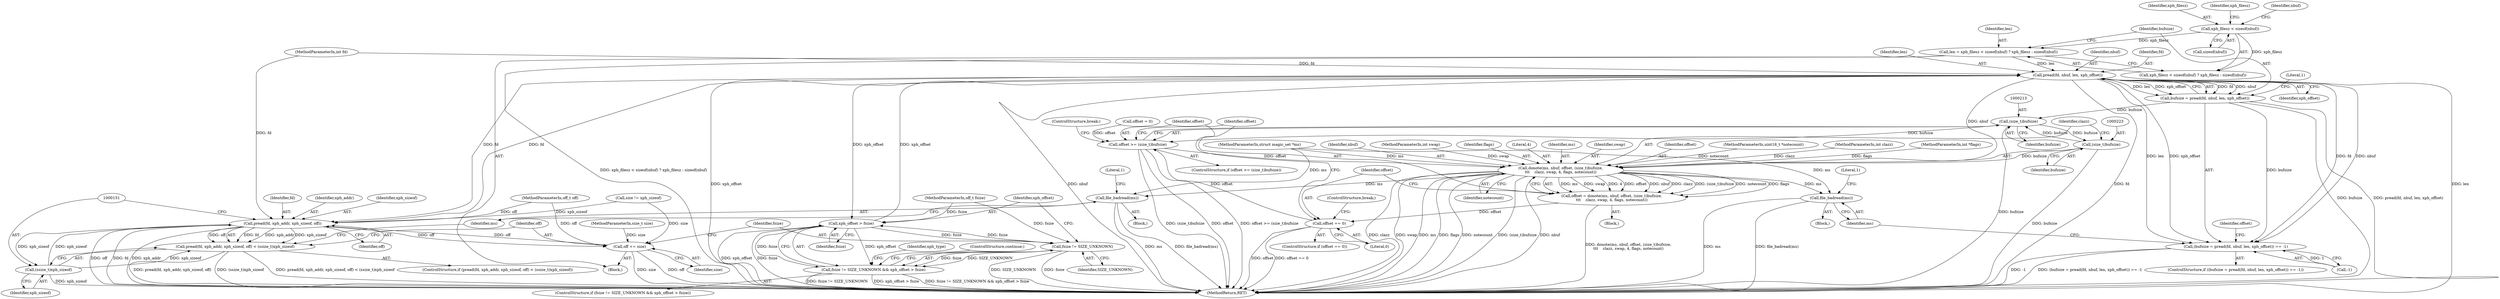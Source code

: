 digraph "0_file_ce90e05774dd77d86cfc8dfa6da57b32816841c4_3@API" {
"1000177" [label="(Call,len = xph_filesz < sizeof(nbuf) ? xph_filesz : sizeof(nbuf))"];
"1000180" [label="(Call,xph_filesz < sizeof(nbuf))"];
"1000191" [label="(Call,pread(fd, nbuf, len, xph_offset))"];
"1000145" [label="(Call,pread(fd, xph_addr, xph_sizeof, off))"];
"1000144" [label="(Call,pread(fd, xph_addr, xph_sizeof, off) < (ssize_t)xph_sizeof)"];
"1000150" [label="(Call,(ssize_t)xph_sizeof)"];
"1000159" [label="(Call,off += size)"];
"1000167" [label="(Call,xph_offset > fsize)"];
"1000164" [label="(Call,fsize != SIZE_UNKNOWN)"];
"1000163" [label="(Call,fsize != SIZE_UNKNOWN && xph_offset > fsize)"];
"1000188" [label="(Call,(bufsize = pread(fd, nbuf, len, xph_offset)) == -1)"];
"1000189" [label="(Call,bufsize = pread(fd, nbuf, len, xph_offset))"];
"1000212" [label="(Call,(size_t)bufsize)"];
"1000210" [label="(Call,offset >= (size_t)bufsize)"];
"1000218" [label="(Call,donote(ms, nbuf, offset, (size_t)bufsize,\n\t\t\t    clazz, swap, 4, flags, notecount))"];
"1000154" [label="(Call,file_badread(ms))"];
"1000199" [label="(Call,file_badread(ms))"];
"1000216" [label="(Call,offset = donote(ms, nbuf, offset, (size_t)bufsize,\n\t\t\t    clazz, swap, 4, flags, notecount))"];
"1000231" [label="(Call,offset == 0)"];
"1000222" [label="(Call,(size_t)bufsize)"];
"1000204" [label="(Call,offset = 0)"];
"1000161" [label="(Identifier,size)"];
"1000191" [label="(Call,pread(fd, nbuf, len, xph_offset))"];
"1000149" [label="(Identifier,off)"];
"1000217" [label="(Identifier,offset)"];
"1000153" [label="(Block,)"];
"1000180" [label="(Call,xph_filesz < sizeof(nbuf))"];
"1000194" [label="(Identifier,len)"];
"1000198" [label="(Block,)"];
"1000146" [label="(Identifier,fd)"];
"1000144" [label="(Call,pread(fd, xph_addr, xph_sizeof, off) < (ssize_t)xph_sizeof)"];
"1000150" [label="(Call,(ssize_t)xph_sizeof)"];
"1000228" [label="(Identifier,flags)"];
"1000145" [label="(Call,pread(fd, xph_addr, xph_sizeof, off))"];
"1000154" [label="(Call,file_badread(ms))"];
"1000181" [label="(Identifier,xph_filesz)"];
"1000190" [label="(Identifier,bufsize)"];
"1000147" [label="(Identifier,xph_addr)"];
"1000237" [label="(MethodReturn,RET)"];
"1000227" [label="(Literal,4)"];
"1000165" [label="(Identifier,fsize)"];
"1000159" [label="(Call,off += size)"];
"1000193" [label="(Identifier,nbuf)"];
"1000216" [label="(Call,offset = donote(ms, nbuf, offset, (size_t)bufsize,\n\t\t\t    clazz, swap, 4, flags, notecount))"];
"1000219" [label="(Identifier,ms)"];
"1000177" [label="(Call,len = xph_filesz < sizeof(nbuf) ? xph_filesz : sizeof(nbuf))"];
"1000224" [label="(Identifier,bufsize)"];
"1000167" [label="(Call,xph_offset > fsize)"];
"1000188" [label="(Call,(bufsize = pread(fd, nbuf, len, xph_offset)) == -1)"];
"1000199" [label="(Call,file_badread(ms))"];
"1000192" [label="(Identifier,fd)"];
"1000226" [label="(Identifier,swap)"];
"1000208" [label="(Block,)"];
"1000171" [label="(ControlStructure,continue;)"];
"1000215" [label="(ControlStructure,break;)"];
"1000230" [label="(ControlStructure,if (offset == 0))"];
"1000166" [label="(Identifier,SIZE_UNKNOWN)"];
"1000174" [label="(Identifier,xph_type)"];
"1000212" [label="(Call,(size_t)bufsize)"];
"1000196" [label="(Call,-1)"];
"1000225" [label="(Identifier,clazz)"];
"1000160" [label="(Identifier,off)"];
"1000195" [label="(Identifier,xph_offset)"];
"1000234" [label="(ControlStructure,break;)"];
"1000182" [label="(Call,sizeof(nbuf))"];
"1000218" [label="(Call,donote(ms, nbuf, offset, (size_t)bufsize,\n\t\t\t    clazz, swap, 4, flags, notecount))"];
"1000122" [label="(Call,size != xph_sizeof)"];
"1000179" [label="(Call,xph_filesz < sizeof(nbuf) ? xph_filesz : sizeof(nbuf))"];
"1000189" [label="(Call,bufsize = pread(fd, nbuf, len, xph_offset))"];
"1000214" [label="(Identifier,bufsize)"];
"1000205" [label="(Identifier,offset)"];
"1000221" [label="(Identifier,offset)"];
"1000110" [label="(MethodParameterIn,size_t size)"];
"1000187" [label="(ControlStructure,if ((bufsize = pread(fd, nbuf, len, xph_offset)) == -1))"];
"1000148" [label="(Identifier,xph_sizeof)"];
"1000162" [label="(ControlStructure,if (fsize != SIZE_UNKNOWN && xph_offset > fsize))"];
"1000184" [label="(Identifier,xph_filesz)"];
"1000211" [label="(Identifier,offset)"];
"1000231" [label="(Call,offset == 0)"];
"1000113" [label="(MethodParameterIn,uint16_t *notecount)"];
"1000142" [label="(Block,)"];
"1000169" [label="(Identifier,fsize)"];
"1000233" [label="(Literal,0)"];
"1000143" [label="(ControlStructure,if (pread(fd, xph_addr, xph_sizeof, off) < (ssize_t)xph_sizeof))"];
"1000186" [label="(Identifier,nbuf)"];
"1000105" [label="(MethodParameterIn,int clazz)"];
"1000107" [label="(MethodParameterIn,int fd)"];
"1000232" [label="(Identifier,offset)"];
"1000197" [label="(Literal,1)"];
"1000164" [label="(Call,fsize != SIZE_UNKNOWN)"];
"1000210" [label="(Call,offset >= (size_t)bufsize)"];
"1000104" [label="(MethodParameterIn,struct magic_set *ms)"];
"1000229" [label="(Identifier,notecount)"];
"1000155" [label="(Identifier,ms)"];
"1000203" [label="(Literal,1)"];
"1000163" [label="(Call,fsize != SIZE_UNKNOWN && xph_offset > fsize)"];
"1000112" [label="(MethodParameterIn,int *flags)"];
"1000220" [label="(Identifier,nbuf)"];
"1000158" [label="(Literal,1)"];
"1000200" [label="(Identifier,ms)"];
"1000152" [label="(Identifier,xph_sizeof)"];
"1000209" [label="(ControlStructure,if (offset >= (size_t)bufsize))"];
"1000106" [label="(MethodParameterIn,int swap)"];
"1000178" [label="(Identifier,len)"];
"1000108" [label="(MethodParameterIn,off_t off)"];
"1000168" [label="(Identifier,xph_offset)"];
"1000111" [label="(MethodParameterIn,off_t fsize)"];
"1000222" [label="(Call,(size_t)bufsize)"];
"1000177" -> "1000142"  [label="AST: "];
"1000177" -> "1000179"  [label="CFG: "];
"1000178" -> "1000177"  [label="AST: "];
"1000179" -> "1000177"  [label="AST: "];
"1000190" -> "1000177"  [label="CFG: "];
"1000177" -> "1000237"  [label="DDG: xph_filesz < sizeof(nbuf) ? xph_filesz : sizeof(nbuf)"];
"1000180" -> "1000177"  [label="DDG: xph_filesz"];
"1000177" -> "1000191"  [label="DDG: len"];
"1000180" -> "1000179"  [label="AST: "];
"1000180" -> "1000182"  [label="CFG: "];
"1000181" -> "1000180"  [label="AST: "];
"1000182" -> "1000180"  [label="AST: "];
"1000184" -> "1000180"  [label="CFG: "];
"1000186" -> "1000180"  [label="CFG: "];
"1000180" -> "1000179"  [label="DDG: xph_filesz"];
"1000191" -> "1000189"  [label="AST: "];
"1000191" -> "1000195"  [label="CFG: "];
"1000192" -> "1000191"  [label="AST: "];
"1000193" -> "1000191"  [label="AST: "];
"1000194" -> "1000191"  [label="AST: "];
"1000195" -> "1000191"  [label="AST: "];
"1000189" -> "1000191"  [label="CFG: "];
"1000191" -> "1000237"  [label="DDG: len"];
"1000191" -> "1000237"  [label="DDG: xph_offset"];
"1000191" -> "1000237"  [label="DDG: nbuf"];
"1000191" -> "1000237"  [label="DDG: fd"];
"1000191" -> "1000145"  [label="DDG: fd"];
"1000191" -> "1000167"  [label="DDG: xph_offset"];
"1000191" -> "1000188"  [label="DDG: fd"];
"1000191" -> "1000188"  [label="DDG: nbuf"];
"1000191" -> "1000188"  [label="DDG: len"];
"1000191" -> "1000188"  [label="DDG: xph_offset"];
"1000191" -> "1000189"  [label="DDG: fd"];
"1000191" -> "1000189"  [label="DDG: nbuf"];
"1000191" -> "1000189"  [label="DDG: len"];
"1000191" -> "1000189"  [label="DDG: xph_offset"];
"1000145" -> "1000191"  [label="DDG: fd"];
"1000107" -> "1000191"  [label="DDG: fd"];
"1000167" -> "1000191"  [label="DDG: xph_offset"];
"1000191" -> "1000218"  [label="DDG: nbuf"];
"1000145" -> "1000144"  [label="AST: "];
"1000145" -> "1000149"  [label="CFG: "];
"1000146" -> "1000145"  [label="AST: "];
"1000147" -> "1000145"  [label="AST: "];
"1000148" -> "1000145"  [label="AST: "];
"1000149" -> "1000145"  [label="AST: "];
"1000151" -> "1000145"  [label="CFG: "];
"1000145" -> "1000237"  [label="DDG: off"];
"1000145" -> "1000237"  [label="DDG: fd"];
"1000145" -> "1000237"  [label="DDG: xph_addr"];
"1000145" -> "1000144"  [label="DDG: fd"];
"1000145" -> "1000144"  [label="DDG: xph_addr"];
"1000145" -> "1000144"  [label="DDG: xph_sizeof"];
"1000145" -> "1000144"  [label="DDG: off"];
"1000107" -> "1000145"  [label="DDG: fd"];
"1000150" -> "1000145"  [label="DDG: xph_sizeof"];
"1000122" -> "1000145"  [label="DDG: xph_sizeof"];
"1000159" -> "1000145"  [label="DDG: off"];
"1000108" -> "1000145"  [label="DDG: off"];
"1000145" -> "1000150"  [label="DDG: xph_sizeof"];
"1000145" -> "1000159"  [label="DDG: off"];
"1000144" -> "1000143"  [label="AST: "];
"1000144" -> "1000150"  [label="CFG: "];
"1000150" -> "1000144"  [label="AST: "];
"1000155" -> "1000144"  [label="CFG: "];
"1000160" -> "1000144"  [label="CFG: "];
"1000144" -> "1000237"  [label="DDG: pread(fd, xph_addr, xph_sizeof, off) < (ssize_t)xph_sizeof"];
"1000144" -> "1000237"  [label="DDG: pread(fd, xph_addr, xph_sizeof, off)"];
"1000144" -> "1000237"  [label="DDG: (ssize_t)xph_sizeof"];
"1000150" -> "1000144"  [label="DDG: xph_sizeof"];
"1000150" -> "1000152"  [label="CFG: "];
"1000151" -> "1000150"  [label="AST: "];
"1000152" -> "1000150"  [label="AST: "];
"1000150" -> "1000237"  [label="DDG: xph_sizeof"];
"1000159" -> "1000142"  [label="AST: "];
"1000159" -> "1000161"  [label="CFG: "];
"1000160" -> "1000159"  [label="AST: "];
"1000161" -> "1000159"  [label="AST: "];
"1000165" -> "1000159"  [label="CFG: "];
"1000159" -> "1000237"  [label="DDG: off"];
"1000159" -> "1000237"  [label="DDG: size"];
"1000122" -> "1000159"  [label="DDG: size"];
"1000110" -> "1000159"  [label="DDG: size"];
"1000108" -> "1000159"  [label="DDG: off"];
"1000167" -> "1000163"  [label="AST: "];
"1000167" -> "1000169"  [label="CFG: "];
"1000168" -> "1000167"  [label="AST: "];
"1000169" -> "1000167"  [label="AST: "];
"1000163" -> "1000167"  [label="CFG: "];
"1000167" -> "1000237"  [label="DDG: xph_offset"];
"1000167" -> "1000237"  [label="DDG: fsize"];
"1000167" -> "1000164"  [label="DDG: fsize"];
"1000167" -> "1000163"  [label="DDG: xph_offset"];
"1000167" -> "1000163"  [label="DDG: fsize"];
"1000164" -> "1000167"  [label="DDG: fsize"];
"1000111" -> "1000167"  [label="DDG: fsize"];
"1000164" -> "1000163"  [label="AST: "];
"1000164" -> "1000166"  [label="CFG: "];
"1000165" -> "1000164"  [label="AST: "];
"1000166" -> "1000164"  [label="AST: "];
"1000168" -> "1000164"  [label="CFG: "];
"1000163" -> "1000164"  [label="CFG: "];
"1000164" -> "1000237"  [label="DDG: SIZE_UNKNOWN"];
"1000164" -> "1000237"  [label="DDG: fsize"];
"1000164" -> "1000163"  [label="DDG: fsize"];
"1000164" -> "1000163"  [label="DDG: SIZE_UNKNOWN"];
"1000111" -> "1000164"  [label="DDG: fsize"];
"1000163" -> "1000162"  [label="AST: "];
"1000171" -> "1000163"  [label="CFG: "];
"1000174" -> "1000163"  [label="CFG: "];
"1000163" -> "1000237"  [label="DDG: fsize != SIZE_UNKNOWN"];
"1000163" -> "1000237"  [label="DDG: xph_offset > fsize"];
"1000163" -> "1000237"  [label="DDG: fsize != SIZE_UNKNOWN && xph_offset > fsize"];
"1000188" -> "1000187"  [label="AST: "];
"1000188" -> "1000196"  [label="CFG: "];
"1000189" -> "1000188"  [label="AST: "];
"1000196" -> "1000188"  [label="AST: "];
"1000200" -> "1000188"  [label="CFG: "];
"1000205" -> "1000188"  [label="CFG: "];
"1000188" -> "1000237"  [label="DDG: (bufsize = pread(fd, nbuf, len, xph_offset)) == -1"];
"1000188" -> "1000237"  [label="DDG: -1"];
"1000189" -> "1000188"  [label="DDG: bufsize"];
"1000196" -> "1000188"  [label="DDG: 1"];
"1000190" -> "1000189"  [label="AST: "];
"1000197" -> "1000189"  [label="CFG: "];
"1000189" -> "1000237"  [label="DDG: bufsize"];
"1000189" -> "1000237"  [label="DDG: pread(fd, nbuf, len, xph_offset)"];
"1000189" -> "1000212"  [label="DDG: bufsize"];
"1000212" -> "1000210"  [label="AST: "];
"1000212" -> "1000214"  [label="CFG: "];
"1000213" -> "1000212"  [label="AST: "];
"1000214" -> "1000212"  [label="AST: "];
"1000210" -> "1000212"  [label="CFG: "];
"1000212" -> "1000237"  [label="DDG: bufsize"];
"1000212" -> "1000210"  [label="DDG: bufsize"];
"1000222" -> "1000212"  [label="DDG: bufsize"];
"1000212" -> "1000222"  [label="DDG: bufsize"];
"1000210" -> "1000209"  [label="AST: "];
"1000211" -> "1000210"  [label="AST: "];
"1000215" -> "1000210"  [label="CFG: "];
"1000217" -> "1000210"  [label="CFG: "];
"1000210" -> "1000237"  [label="DDG: offset >= (size_t)bufsize"];
"1000210" -> "1000237"  [label="DDG: (size_t)bufsize"];
"1000210" -> "1000237"  [label="DDG: offset"];
"1000231" -> "1000210"  [label="DDG: offset"];
"1000204" -> "1000210"  [label="DDG: offset"];
"1000210" -> "1000218"  [label="DDG: offset"];
"1000218" -> "1000216"  [label="AST: "];
"1000218" -> "1000229"  [label="CFG: "];
"1000219" -> "1000218"  [label="AST: "];
"1000220" -> "1000218"  [label="AST: "];
"1000221" -> "1000218"  [label="AST: "];
"1000222" -> "1000218"  [label="AST: "];
"1000225" -> "1000218"  [label="AST: "];
"1000226" -> "1000218"  [label="AST: "];
"1000227" -> "1000218"  [label="AST: "];
"1000228" -> "1000218"  [label="AST: "];
"1000229" -> "1000218"  [label="AST: "];
"1000216" -> "1000218"  [label="CFG: "];
"1000218" -> "1000237"  [label="DDG: clazz"];
"1000218" -> "1000237"  [label="DDG: swap"];
"1000218" -> "1000237"  [label="DDG: ms"];
"1000218" -> "1000237"  [label="DDG: flags"];
"1000218" -> "1000237"  [label="DDG: notecount"];
"1000218" -> "1000237"  [label="DDG: (size_t)bufsize"];
"1000218" -> "1000237"  [label="DDG: nbuf"];
"1000218" -> "1000154"  [label="DDG: ms"];
"1000218" -> "1000199"  [label="DDG: ms"];
"1000218" -> "1000216"  [label="DDG: ms"];
"1000218" -> "1000216"  [label="DDG: swap"];
"1000218" -> "1000216"  [label="DDG: 4"];
"1000218" -> "1000216"  [label="DDG: offset"];
"1000218" -> "1000216"  [label="DDG: nbuf"];
"1000218" -> "1000216"  [label="DDG: clazz"];
"1000218" -> "1000216"  [label="DDG: (size_t)bufsize"];
"1000218" -> "1000216"  [label="DDG: notecount"];
"1000218" -> "1000216"  [label="DDG: flags"];
"1000104" -> "1000218"  [label="DDG: ms"];
"1000222" -> "1000218"  [label="DDG: bufsize"];
"1000105" -> "1000218"  [label="DDG: clazz"];
"1000106" -> "1000218"  [label="DDG: swap"];
"1000112" -> "1000218"  [label="DDG: flags"];
"1000113" -> "1000218"  [label="DDG: notecount"];
"1000154" -> "1000153"  [label="AST: "];
"1000154" -> "1000155"  [label="CFG: "];
"1000155" -> "1000154"  [label="AST: "];
"1000158" -> "1000154"  [label="CFG: "];
"1000154" -> "1000237"  [label="DDG: ms"];
"1000154" -> "1000237"  [label="DDG: file_badread(ms)"];
"1000104" -> "1000154"  [label="DDG: ms"];
"1000199" -> "1000198"  [label="AST: "];
"1000199" -> "1000200"  [label="CFG: "];
"1000200" -> "1000199"  [label="AST: "];
"1000203" -> "1000199"  [label="CFG: "];
"1000199" -> "1000237"  [label="DDG: ms"];
"1000199" -> "1000237"  [label="DDG: file_badread(ms)"];
"1000104" -> "1000199"  [label="DDG: ms"];
"1000216" -> "1000208"  [label="AST: "];
"1000217" -> "1000216"  [label="AST: "];
"1000232" -> "1000216"  [label="CFG: "];
"1000216" -> "1000237"  [label="DDG: donote(ms, nbuf, offset, (size_t)bufsize,\n\t\t\t    clazz, swap, 4, flags, notecount)"];
"1000216" -> "1000231"  [label="DDG: offset"];
"1000231" -> "1000230"  [label="AST: "];
"1000231" -> "1000233"  [label="CFG: "];
"1000232" -> "1000231"  [label="AST: "];
"1000233" -> "1000231"  [label="AST: "];
"1000211" -> "1000231"  [label="CFG: "];
"1000234" -> "1000231"  [label="CFG: "];
"1000231" -> "1000237"  [label="DDG: offset == 0"];
"1000231" -> "1000237"  [label="DDG: offset"];
"1000222" -> "1000224"  [label="CFG: "];
"1000223" -> "1000222"  [label="AST: "];
"1000224" -> "1000222"  [label="AST: "];
"1000225" -> "1000222"  [label="CFG: "];
"1000222" -> "1000237"  [label="DDG: bufsize"];
}
